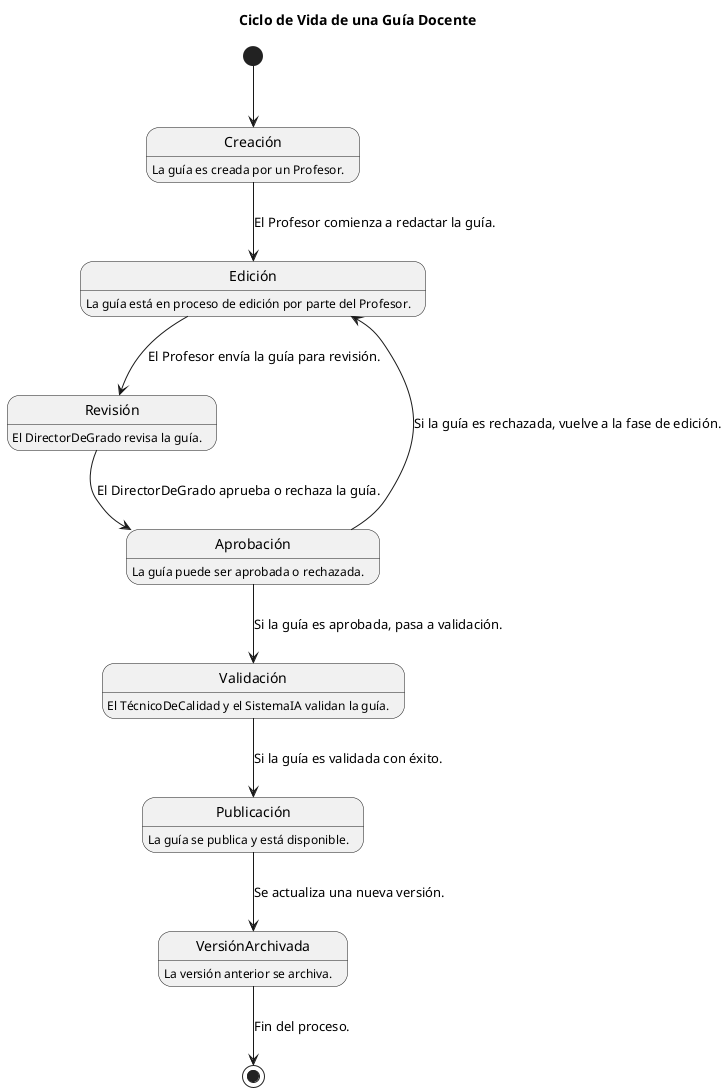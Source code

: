 @startuml Diagrama de Estados
title Ciclo de Vida de una Guía Docente

[*] --> Creación
Creación : La guía es creada por un Profesor.
Creación --> Edición : El Profesor comienza a redactar la guía.
Edición : La guía está en proceso de edición por parte del Profesor.

Edición --> Revisión : El Profesor envía la guía para revisión.
Revisión : El DirectorDeGrado revisa la guía.

Revisión --> Aprobación : El DirectorDeGrado aprueba o rechaza la guía.
Aprobación : La guía puede ser aprobada o rechazada.
Aprobación --> Edición : Si la guía es rechazada, vuelve a la fase de edición.
Aprobación --> Validación : Si la guía es aprobada, pasa a validación.

Validación : El TécnicoDeCalidad y el SistemaIA validan la guía.
Validación --> Publicación : Si la guía es validada con éxito.

Publicación : La guía se publica y está disponible.
Publicación --> VersiónArchivada : Se actualiza una nueva versión.
VersiónArchivada : La versión anterior se archiva.

VersiónArchivada --> [*] : Fin del proceso.
@enduml
